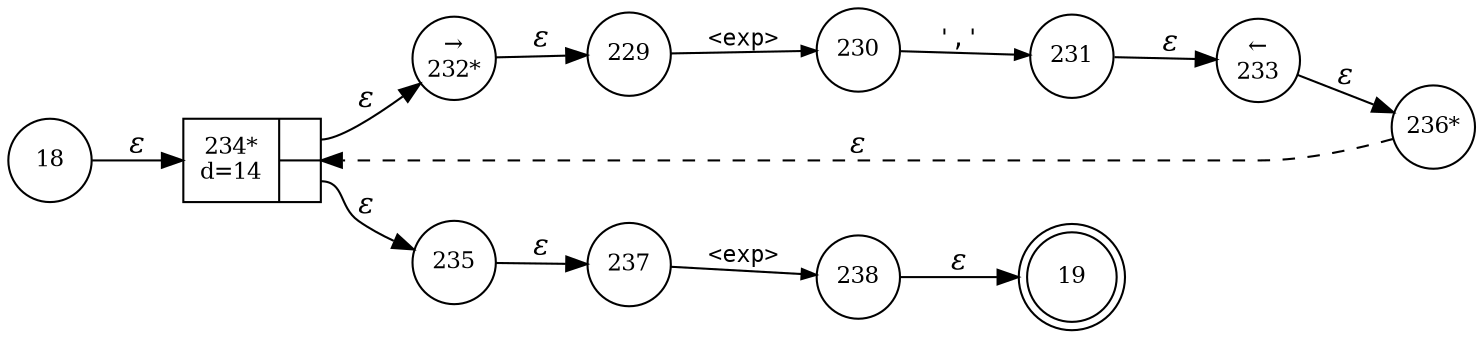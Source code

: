digraph ATN {
rankdir=LR;
s19[fontsize=11, label="19", shape=doublecircle, fixedsize=true, width=.6];
s238[fontsize=11,label="238", shape=circle, fixedsize=true, width=.55, peripheries=1];
s237[fontsize=11,label="237", shape=circle, fixedsize=true, width=.55, peripheries=1];
s236[fontsize=11,label="236*", shape=circle, fixedsize=true, width=.55, peripheries=1];
s18[fontsize=11,label="18", shape=circle, fixedsize=true, width=.55, peripheries=1];
s235[fontsize=11,label="235", shape=circle, fixedsize=true, width=.55, peripheries=1];
s234[fontsize=11,label="{234*\nd=14|{<p0>|<p1>}}", shape=record, fixedsize=false, peripheries=1];
s233[fontsize=11,label="&larr;\n233", shape=circle, fixedsize=true, width=.55, peripheries=1];
s232[fontsize=11,label="&rarr;\n232*", shape=circle, fixedsize=true, width=.55, peripheries=1];
s231[fontsize=11,label="231", shape=circle, fixedsize=true, width=.55, peripheries=1];
s230[fontsize=11,label="230", shape=circle, fixedsize=true, width=.55, peripheries=1];
s229[fontsize=11,label="229", shape=circle, fixedsize=true, width=.55, peripheries=1];
s18 -> s234 [fontname="Times-Italic", label="&epsilon;"];
s234:p0 -> s232 [fontname="Times-Italic", label="&epsilon;"];
s234:p1 -> s235 [fontname="Times-Italic", label="&epsilon;"];
s232 -> s229 [fontname="Times-Italic", label="&epsilon;"];
s235 -> s237 [fontname="Times-Italic", label="&epsilon;"];
s229 -> s230 [fontsize=11, fontname="Courier", arrowsize=.7, label = "<exp>", arrowhead = normal];
s237 -> s238 [fontsize=11, fontname="Courier", arrowsize=.7, label = "<exp>", arrowhead = normal];
s230 -> s231 [fontsize=11, fontname="Courier", arrowsize=.7, label = "','", arrowhead = normal];
s238 -> s19 [fontname="Times-Italic", label="&epsilon;"];
s231 -> s233 [fontname="Times-Italic", label="&epsilon;"];
s233 -> s236 [fontname="Times-Italic", label="&epsilon;"];
s236 -> s234 [fontname="Times-Italic", label="&epsilon;", style="dashed"];
}